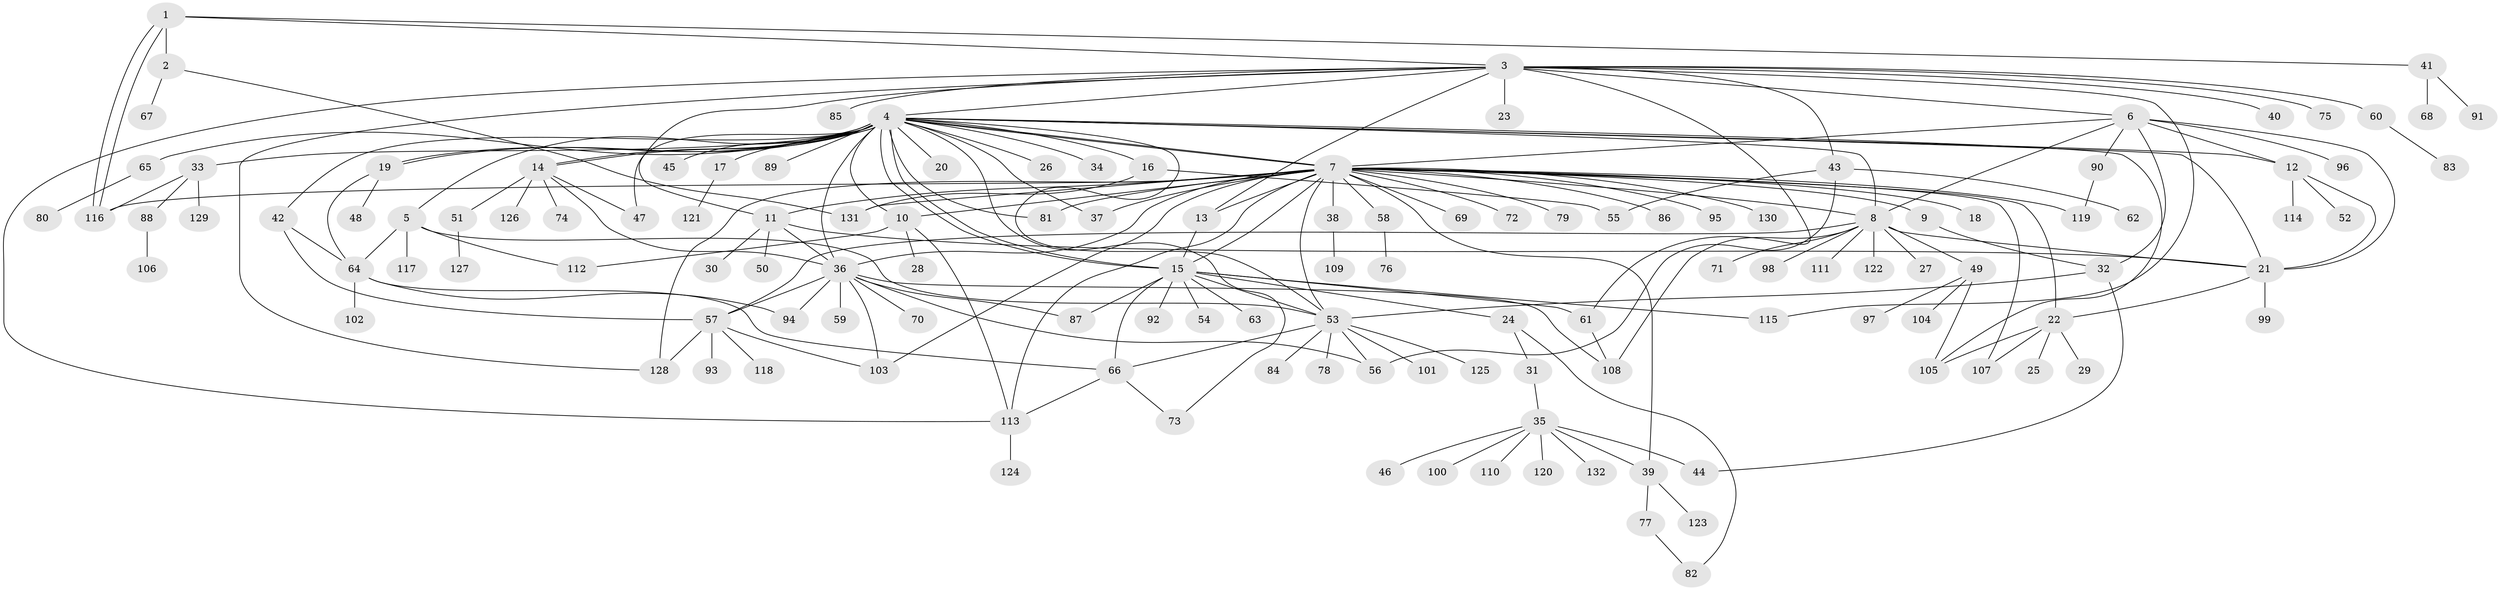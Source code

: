// Generated by graph-tools (version 1.1) at 2025/01/03/09/25 03:01:44]
// undirected, 132 vertices, 196 edges
graph export_dot {
graph [start="1"]
  node [color=gray90,style=filled];
  1;
  2;
  3;
  4;
  5;
  6;
  7;
  8;
  9;
  10;
  11;
  12;
  13;
  14;
  15;
  16;
  17;
  18;
  19;
  20;
  21;
  22;
  23;
  24;
  25;
  26;
  27;
  28;
  29;
  30;
  31;
  32;
  33;
  34;
  35;
  36;
  37;
  38;
  39;
  40;
  41;
  42;
  43;
  44;
  45;
  46;
  47;
  48;
  49;
  50;
  51;
  52;
  53;
  54;
  55;
  56;
  57;
  58;
  59;
  60;
  61;
  62;
  63;
  64;
  65;
  66;
  67;
  68;
  69;
  70;
  71;
  72;
  73;
  74;
  75;
  76;
  77;
  78;
  79;
  80;
  81;
  82;
  83;
  84;
  85;
  86;
  87;
  88;
  89;
  90;
  91;
  92;
  93;
  94;
  95;
  96;
  97;
  98;
  99;
  100;
  101;
  102;
  103;
  104;
  105;
  106;
  107;
  108;
  109;
  110;
  111;
  112;
  113;
  114;
  115;
  116;
  117;
  118;
  119;
  120;
  121;
  122;
  123;
  124;
  125;
  126;
  127;
  128;
  129;
  130;
  131;
  132;
  1 -- 2;
  1 -- 3;
  1 -- 41;
  1 -- 116;
  1 -- 116;
  2 -- 67;
  2 -- 131;
  3 -- 4;
  3 -- 6;
  3 -- 11;
  3 -- 13;
  3 -- 23;
  3 -- 40;
  3 -- 43;
  3 -- 60;
  3 -- 61;
  3 -- 75;
  3 -- 85;
  3 -- 113;
  3 -- 115;
  3 -- 128;
  4 -- 5;
  4 -- 7;
  4 -- 7;
  4 -- 8;
  4 -- 10;
  4 -- 12;
  4 -- 14;
  4 -- 14;
  4 -- 15;
  4 -- 15;
  4 -- 16;
  4 -- 17;
  4 -- 19;
  4 -- 19;
  4 -- 20;
  4 -- 21;
  4 -- 26;
  4 -- 33;
  4 -- 34;
  4 -- 36;
  4 -- 37;
  4 -- 42;
  4 -- 45;
  4 -- 47;
  4 -- 53;
  4 -- 65;
  4 -- 73;
  4 -- 81;
  4 -- 89;
  4 -- 105;
  5 -- 53;
  5 -- 64;
  5 -- 112;
  5 -- 117;
  6 -- 7;
  6 -- 8;
  6 -- 12;
  6 -- 21;
  6 -- 32;
  6 -- 90;
  6 -- 96;
  7 -- 8;
  7 -- 9;
  7 -- 10;
  7 -- 11;
  7 -- 13;
  7 -- 15;
  7 -- 18;
  7 -- 22;
  7 -- 36;
  7 -- 37;
  7 -- 38;
  7 -- 39;
  7 -- 53;
  7 -- 58;
  7 -- 69;
  7 -- 72;
  7 -- 79;
  7 -- 81;
  7 -- 86;
  7 -- 95;
  7 -- 103;
  7 -- 107;
  7 -- 113;
  7 -- 116;
  7 -- 119;
  7 -- 128;
  7 -- 130;
  7 -- 131;
  8 -- 21;
  8 -- 27;
  8 -- 49;
  8 -- 57;
  8 -- 71;
  8 -- 98;
  8 -- 108;
  8 -- 111;
  8 -- 122;
  9 -- 32;
  10 -- 28;
  10 -- 112;
  10 -- 113;
  11 -- 21;
  11 -- 30;
  11 -- 36;
  11 -- 50;
  12 -- 21;
  12 -- 52;
  12 -- 114;
  13 -- 15;
  14 -- 36;
  14 -- 47;
  14 -- 51;
  14 -- 74;
  14 -- 126;
  15 -- 24;
  15 -- 53;
  15 -- 54;
  15 -- 61;
  15 -- 63;
  15 -- 66;
  15 -- 87;
  15 -- 92;
  15 -- 115;
  16 -- 55;
  16 -- 131;
  17 -- 121;
  19 -- 48;
  19 -- 64;
  21 -- 22;
  21 -- 99;
  22 -- 25;
  22 -- 29;
  22 -- 105;
  22 -- 107;
  24 -- 31;
  24 -- 82;
  31 -- 35;
  32 -- 44;
  32 -- 53;
  33 -- 88;
  33 -- 116;
  33 -- 129;
  35 -- 39;
  35 -- 44;
  35 -- 46;
  35 -- 100;
  35 -- 110;
  35 -- 120;
  35 -- 132;
  36 -- 56;
  36 -- 57;
  36 -- 59;
  36 -- 70;
  36 -- 87;
  36 -- 94;
  36 -- 103;
  36 -- 108;
  38 -- 109;
  39 -- 77;
  39 -- 123;
  41 -- 68;
  41 -- 91;
  42 -- 57;
  42 -- 64;
  43 -- 55;
  43 -- 56;
  43 -- 62;
  49 -- 97;
  49 -- 104;
  49 -- 105;
  51 -- 127;
  53 -- 56;
  53 -- 66;
  53 -- 78;
  53 -- 84;
  53 -- 101;
  53 -- 125;
  57 -- 93;
  57 -- 103;
  57 -- 118;
  57 -- 128;
  58 -- 76;
  60 -- 83;
  61 -- 108;
  64 -- 66;
  64 -- 94;
  64 -- 102;
  65 -- 80;
  66 -- 73;
  66 -- 113;
  77 -- 82;
  88 -- 106;
  90 -- 119;
  113 -- 124;
}
